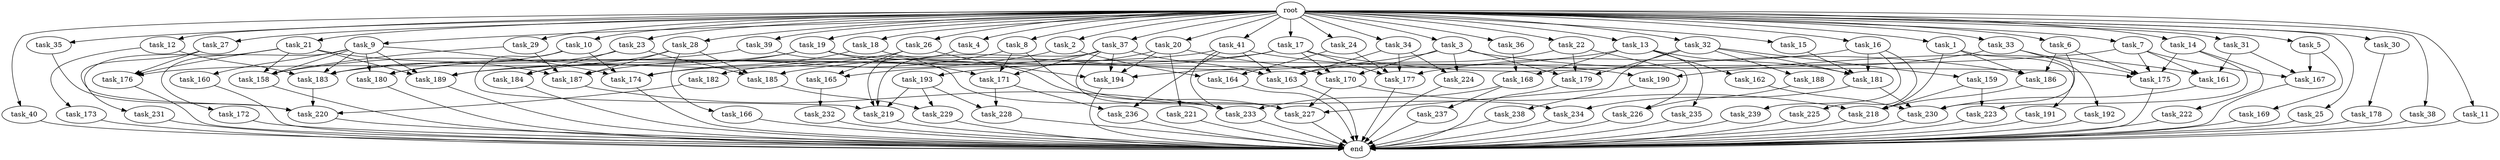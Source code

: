 digraph G {
  task_162 [size="8589934592.000000"];
  task_189 [size="14087492730.880001"];
  task_220 [size="6700148981.760000"];
  task_221 [size="773094113.280000"];
  task_15 [size="10.240000"];
  task_229 [size="3435973836.800000"];
  task_161 [size="8504035246.080000"];
  task_9 [size="10.240000"];
  task_40 [size="10.240000"];
  task_183 [size="15461882265.600000"];
  task_4 [size="10.240000"];
  task_179 [size="14688788152.320000"];
  task_20 [size="10.240000"];
  task_166 [size="5497558138.880000"];
  task_13 [size="10.240000"];
  task_14 [size="10.240000"];
  task_174 [size="21217138442.240002"];
  task_3 [size="10.240000"];
  task_159 [size="6957847019.520000"];
  task_192 [size="4209067950.080000"];
  task_5 [size="10.240000"];
  task_169 [size="343597383.680000"];
  task_180 [size="8675833937.920000"];
  task_185 [size="6614249635.840000"];
  task_231 [size="4209067950.080000"];
  task_26 [size="10.240000"];
  task_28 [size="10.240000"];
  task_158 [size="17008070492.160000"];
  task_41 [size="10.240000"];
  task_233 [size="6528350289.920000"];
  task_2 [size="10.240000"];
  task_186 [size="13142599925.760000"];
  task_172 [size="6957847019.520000"];
  task_7 [size="10.240000"];
  task_176 [size="9792525434.880001"];
  task_25 [size="10.240000"];
  task_163 [size="14087492730.880001"];
  task_222 [size="4209067950.080000"];
  task_31 [size="10.240000"];
  task_188 [size="6957847019.520000"];
  task_232 [size="8589934592.000000"];
  task_191 [size="5497558138.880000"];
  task_23 [size="10.240000"];
  task_165 [size="2920577761.280000"];
  task_194 [size="15719580303.360001"];
  task_238 [size="6957847019.520000"];
  task_193 [size="2147483648.000000"];
  task_237 [size="773094113.280000"];
  task_224 [size="2920577761.280000"];
  task_29 [size="10.240000"];
  task_1 [size="10.240000"];
  task_173 [size="1374389534.720000"];
  task_236 [size="7730941132.800000"];
  task_223 [size="4552665333.760000"];
  task_184 [size="5841155522.560000"];
  task_24 [size="10.240000"];
  task_18 [size="10.240000"];
  task_218 [size="7988639170.560000"];
  task_167 [size="8074538516.480000"];
  task_226 [size="7301444403.200000"];
  task_170 [size="3693671874.560000"];
  task_32 [size="10.240000"];
  task_12 [size="10.240000"];
  task_230 [size="10307921510.400000"];
  task_22 [size="10.240000"];
  task_19 [size="10.240000"];
  task_168 [size="14087492730.880001"];
  task_21 [size="10.240000"];
  task_177 [size="5841155522.560000"];
  task_164 [size="3865470566.400000"];
  task_16 [size="10.240000"];
  task_30 [size="10.240000"];
  task_39 [size="10.240000"];
  task_8 [size="10.240000"];
  task_34 [size="10.240000"];
  root [size="0.000000"];
  task_17 [size="10.240000"];
  end [size="0.000000"];
  task_178 [size="5497558138.880000"];
  task_10 [size="10.240000"];
  task_219 [size="18468359372.799999"];
  task_27 [size="10.240000"];
  task_182 [size="4209067950.080000"];
  task_175 [size="16063177687.040001"];
  task_6 [size="10.240000"];
  task_37 [size="10.240000"];
  task_35 [size="10.240000"];
  task_33 [size="10.240000"];
  task_225 [size="773094113.280000"];
  task_239 [size="773094113.280000"];
  task_228 [size="10050223472.639999"];
  task_38 [size="10.240000"];
  task_234 [size="3435973836.800000"];
  task_181 [size="17695265259.520000"];
  task_190 [size="4982162063.360000"];
  task_171 [size="8675833937.920000"];
  task_187 [size="13142599925.760000"];
  task_11 [size="10.240000"];
  task_227 [size="20787641712.639999"];
  task_36 [size="10.240000"];
  task_235 [size="8589934592.000000"];
  task_160 [size="6957847019.520000"];

  task_162 -> task_230 [size="134217728.000000"];
  task_189 -> end [size="1.000000"];
  task_220 -> end [size="1.000000"];
  task_221 -> end [size="1.000000"];
  task_15 -> task_181 [size="134217728.000000"];
  task_229 -> end [size="1.000000"];
  task_161 -> task_230 [size="301989888.000000"];
  task_9 -> task_189 [size="679477248.000000"];
  task_9 -> task_183 [size="679477248.000000"];
  task_9 -> task_174 [size="679477248.000000"];
  task_9 -> task_172 [size="679477248.000000"];
  task_9 -> task_158 [size="679477248.000000"];
  task_9 -> task_180 [size="679477248.000000"];
  task_9 -> task_160 [size="679477248.000000"];
  task_40 -> end [size="1.000000"];
  task_183 -> task_220 [size="75497472.000000"];
  task_4 -> task_219 [size="679477248.000000"];
  task_179 -> end [size="1.000000"];
  task_20 -> task_221 [size="75497472.000000"];
  task_20 -> task_165 [size="75497472.000000"];
  task_20 -> task_170 [size="75497472.000000"];
  task_20 -> task_194 [size="75497472.000000"];
  task_166 -> end [size="1.000000"];
  task_13 -> task_162 [size="838860800.000000"];
  task_13 -> task_168 [size="838860800.000000"];
  task_13 -> task_235 [size="838860800.000000"];
  task_13 -> task_194 [size="838860800.000000"];
  task_13 -> task_181 [size="838860800.000000"];
  task_14 -> task_223 [size="411041792.000000"];
  task_14 -> task_222 [size="411041792.000000"];
  task_14 -> task_175 [size="411041792.000000"];
  task_174 -> end [size="1.000000"];
  task_3 -> task_179 [size="75497472.000000"];
  task_3 -> task_224 [size="75497472.000000"];
  task_3 -> task_170 [size="75497472.000000"];
  task_3 -> task_161 [size="75497472.000000"];
  task_3 -> task_185 [size="75497472.000000"];
  task_159 -> task_223 [size="33554432.000000"];
  task_159 -> task_218 [size="33554432.000000"];
  task_192 -> end [size="1.000000"];
  task_5 -> task_167 [size="33554432.000000"];
  task_5 -> task_169 [size="33554432.000000"];
  task_169 -> end [size="1.000000"];
  task_180 -> end [size="1.000000"];
  task_185 -> task_229 [size="33554432.000000"];
  task_231 -> end [size="1.000000"];
  task_26 -> task_189 [size="209715200.000000"];
  task_26 -> task_165 [size="209715200.000000"];
  task_26 -> task_194 [size="209715200.000000"];
  task_28 -> task_185 [size="536870912.000000"];
  task_28 -> task_184 [size="536870912.000000"];
  task_28 -> task_166 [size="536870912.000000"];
  task_28 -> task_187 [size="536870912.000000"];
  task_158 -> end [size="1.000000"];
  task_41 -> task_183 [size="75497472.000000"];
  task_41 -> task_236 [size="75497472.000000"];
  task_41 -> task_190 [size="75497472.000000"];
  task_41 -> task_233 [size="75497472.000000"];
  task_41 -> task_163 [size="75497472.000000"];
  task_233 -> end [size="1.000000"];
  task_2 -> task_164 [size="301989888.000000"];
  task_2 -> task_187 [size="301989888.000000"];
  task_186 -> task_218 [size="75497472.000000"];
  task_172 -> end [size="1.000000"];
  task_7 -> task_167 [size="75497472.000000"];
  task_7 -> task_161 [size="75497472.000000"];
  task_7 -> task_175 [size="75497472.000000"];
  task_7 -> task_189 [size="75497472.000000"];
  task_176 -> end [size="1.000000"];
  task_25 -> end [size="1.000000"];
  task_163 -> end [size="1.000000"];
  task_222 -> end [size="1.000000"];
  task_31 -> task_167 [size="679477248.000000"];
  task_31 -> task_161 [size="679477248.000000"];
  task_188 -> task_226 [size="33554432.000000"];
  task_232 -> end [size="1.000000"];
  task_191 -> end [size="1.000000"];
  task_23 -> task_180 [size="33554432.000000"];
  task_23 -> task_184 [size="33554432.000000"];
  task_23 -> task_185 [size="33554432.000000"];
  task_165 -> task_232 [size="838860800.000000"];
  task_194 -> end [size="1.000000"];
  task_238 -> end [size="1.000000"];
  task_193 -> task_219 [size="301989888.000000"];
  task_193 -> task_229 [size="301989888.000000"];
  task_193 -> task_228 [size="301989888.000000"];
  task_237 -> end [size="1.000000"];
  task_224 -> end [size="1.000000"];
  task_29 -> task_158 [size="33554432.000000"];
  task_29 -> task_187 [size="33554432.000000"];
  task_1 -> task_186 [size="536870912.000000"];
  task_1 -> task_191 [size="536870912.000000"];
  task_1 -> task_218 [size="536870912.000000"];
  task_173 -> end [size="1.000000"];
  task_236 -> end [size="1.000000"];
  task_223 -> end [size="1.000000"];
  task_184 -> end [size="1.000000"];
  task_24 -> task_177 [size="75497472.000000"];
  task_24 -> task_164 [size="75497472.000000"];
  task_18 -> task_227 [size="679477248.000000"];
  task_18 -> task_174 [size="679477248.000000"];
  task_218 -> end [size="1.000000"];
  task_167 -> end [size="1.000000"];
  task_226 -> end [size="1.000000"];
  task_170 -> task_227 [size="134217728.000000"];
  task_170 -> task_218 [size="134217728.000000"];
  task_32 -> task_179 [size="679477248.000000"];
  task_32 -> task_159 [size="679477248.000000"];
  task_32 -> task_227 [size="679477248.000000"];
  task_32 -> task_181 [size="679477248.000000"];
  task_32 -> task_188 [size="679477248.000000"];
  task_12 -> task_183 [size="134217728.000000"];
  task_12 -> task_173 [size="134217728.000000"];
  task_230 -> end [size="1.000000"];
  task_22 -> task_179 [size="679477248.000000"];
  task_22 -> task_226 [size="679477248.000000"];
  task_22 -> task_163 [size="679477248.000000"];
  task_19 -> task_176 [size="134217728.000000"];
  task_19 -> task_175 [size="134217728.000000"];
  task_19 -> task_171 [size="134217728.000000"];
  task_19 -> task_180 [size="134217728.000000"];
  task_168 -> task_233 [size="75497472.000000"];
  task_168 -> task_237 [size="75497472.000000"];
  task_21 -> task_158 [size="411041792.000000"];
  task_21 -> task_176 [size="411041792.000000"];
  task_21 -> task_187 [size="411041792.000000"];
  task_21 -> task_231 [size="411041792.000000"];
  task_21 -> task_189 [size="411041792.000000"];
  task_177 -> end [size="1.000000"];
  task_164 -> end [size="1.000000"];
  task_16 -> task_225 [size="75497472.000000"];
  task_16 -> task_181 [size="75497472.000000"];
  task_16 -> task_177 [size="75497472.000000"];
  task_16 -> task_239 [size="75497472.000000"];
  task_30 -> task_178 [size="536870912.000000"];
  task_39 -> task_158 [size="536870912.000000"];
  task_39 -> task_227 [size="536870912.000000"];
  task_8 -> task_171 [size="301989888.000000"];
  task_8 -> task_234 [size="301989888.000000"];
  task_8 -> task_174 [size="301989888.000000"];
  task_34 -> task_177 [size="209715200.000000"];
  task_34 -> task_224 [size="209715200.000000"];
  task_34 -> task_163 [size="209715200.000000"];
  root -> task_39 [size="1.000000"];
  root -> task_26 [size="1.000000"];
  root -> task_8 [size="1.000000"];
  root -> task_34 [size="1.000000"];
  root -> task_28 [size="1.000000"];
  root -> task_15 [size="1.000000"];
  root -> task_2 [size="1.000000"];
  root -> task_17 [size="1.000000"];
  root -> task_9 [size="1.000000"];
  root -> task_6 [size="1.000000"];
  root -> task_40 [size="1.000000"];
  root -> task_10 [size="1.000000"];
  root -> task_27 [size="1.000000"];
  root -> task_7 [size="1.000000"];
  root -> task_4 [size="1.000000"];
  root -> task_24 [size="1.000000"];
  root -> task_25 [size="1.000000"];
  root -> task_18 [size="1.000000"];
  root -> task_33 [size="1.000000"];
  root -> task_35 [size="1.000000"];
  root -> task_13 [size="1.000000"];
  root -> task_31 [size="1.000000"];
  root -> task_14 [size="1.000000"];
  root -> task_1 [size="1.000000"];
  root -> task_23 [size="1.000000"];
  root -> task_11 [size="1.000000"];
  root -> task_3 [size="1.000000"];
  root -> task_37 [size="1.000000"];
  root -> task_20 [size="1.000000"];
  root -> task_29 [size="1.000000"];
  root -> task_32 [size="1.000000"];
  root -> task_5 [size="1.000000"];
  root -> task_12 [size="1.000000"];
  root -> task_38 [size="1.000000"];
  root -> task_22 [size="1.000000"];
  root -> task_19 [size="1.000000"];
  root -> task_41 [size="1.000000"];
  root -> task_36 [size="1.000000"];
  root -> task_21 [size="1.000000"];
  root -> task_16 [size="1.000000"];
  root -> task_30 [size="1.000000"];
  task_17 -> task_186 [size="209715200.000000"];
  task_17 -> task_183 [size="209715200.000000"];
  task_17 -> task_177 [size="209715200.000000"];
  task_17 -> task_170 [size="209715200.000000"];
  task_17 -> task_193 [size="209715200.000000"];
  task_178 -> end [size="1.000000"];
  task_10 -> task_219 [size="411041792.000000"];
  task_10 -> task_183 [size="411041792.000000"];
  task_10 -> task_174 [size="411041792.000000"];
  task_219 -> end [size="1.000000"];
  task_27 -> task_176 [size="411041792.000000"];
  task_27 -> task_220 [size="411041792.000000"];
  task_182 -> task_220 [size="33554432.000000"];
  task_175 -> end [size="1.000000"];
  task_6 -> task_186 [size="536870912.000000"];
  task_6 -> task_230 [size="536870912.000000"];
  task_6 -> task_175 [size="536870912.000000"];
  task_37 -> task_219 [size="411041792.000000"];
  task_37 -> task_182 [size="411041792.000000"];
  task_37 -> task_171 [size="411041792.000000"];
  task_37 -> task_233 [size="411041792.000000"];
  task_37 -> task_194 [size="411041792.000000"];
  task_37 -> task_163 [size="411041792.000000"];
  task_35 -> task_220 [size="134217728.000000"];
  task_33 -> task_192 [size="411041792.000000"];
  task_33 -> task_190 [size="411041792.000000"];
  task_33 -> task_175 [size="411041792.000000"];
  task_225 -> end [size="1.000000"];
  task_239 -> end [size="1.000000"];
  task_228 -> end [size="1.000000"];
  task_38 -> end [size="1.000000"];
  task_234 -> end [size="1.000000"];
  task_181 -> task_230 [size="33554432.000000"];
  task_181 -> task_234 [size="33554432.000000"];
  task_190 -> task_238 [size="679477248.000000"];
  task_171 -> task_236 [size="679477248.000000"];
  task_171 -> task_228 [size="679477248.000000"];
  task_187 -> task_233 [size="75497472.000000"];
  task_11 -> end [size="1.000000"];
  task_227 -> end [size="1.000000"];
  task_36 -> task_168 [size="536870912.000000"];
  task_235 -> end [size="1.000000"];
  task_160 -> end [size="1.000000"];
}
